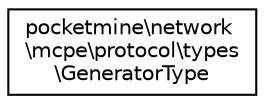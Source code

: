 digraph "Graphical Class Hierarchy"
{
 // INTERACTIVE_SVG=YES
 // LATEX_PDF_SIZE
  edge [fontname="Helvetica",fontsize="10",labelfontname="Helvetica",labelfontsize="10"];
  node [fontname="Helvetica",fontsize="10",shape=record];
  rankdir="LR";
  Node0 [label="pocketmine\\network\l\\mcpe\\protocol\\types\l\\GeneratorType",height=0.2,width=0.4,color="black", fillcolor="white", style="filled",URL="$d2/ded/classpocketmine_1_1network_1_1mcpe_1_1protocol_1_1types_1_1_generator_type.html",tooltip=" "];
}
